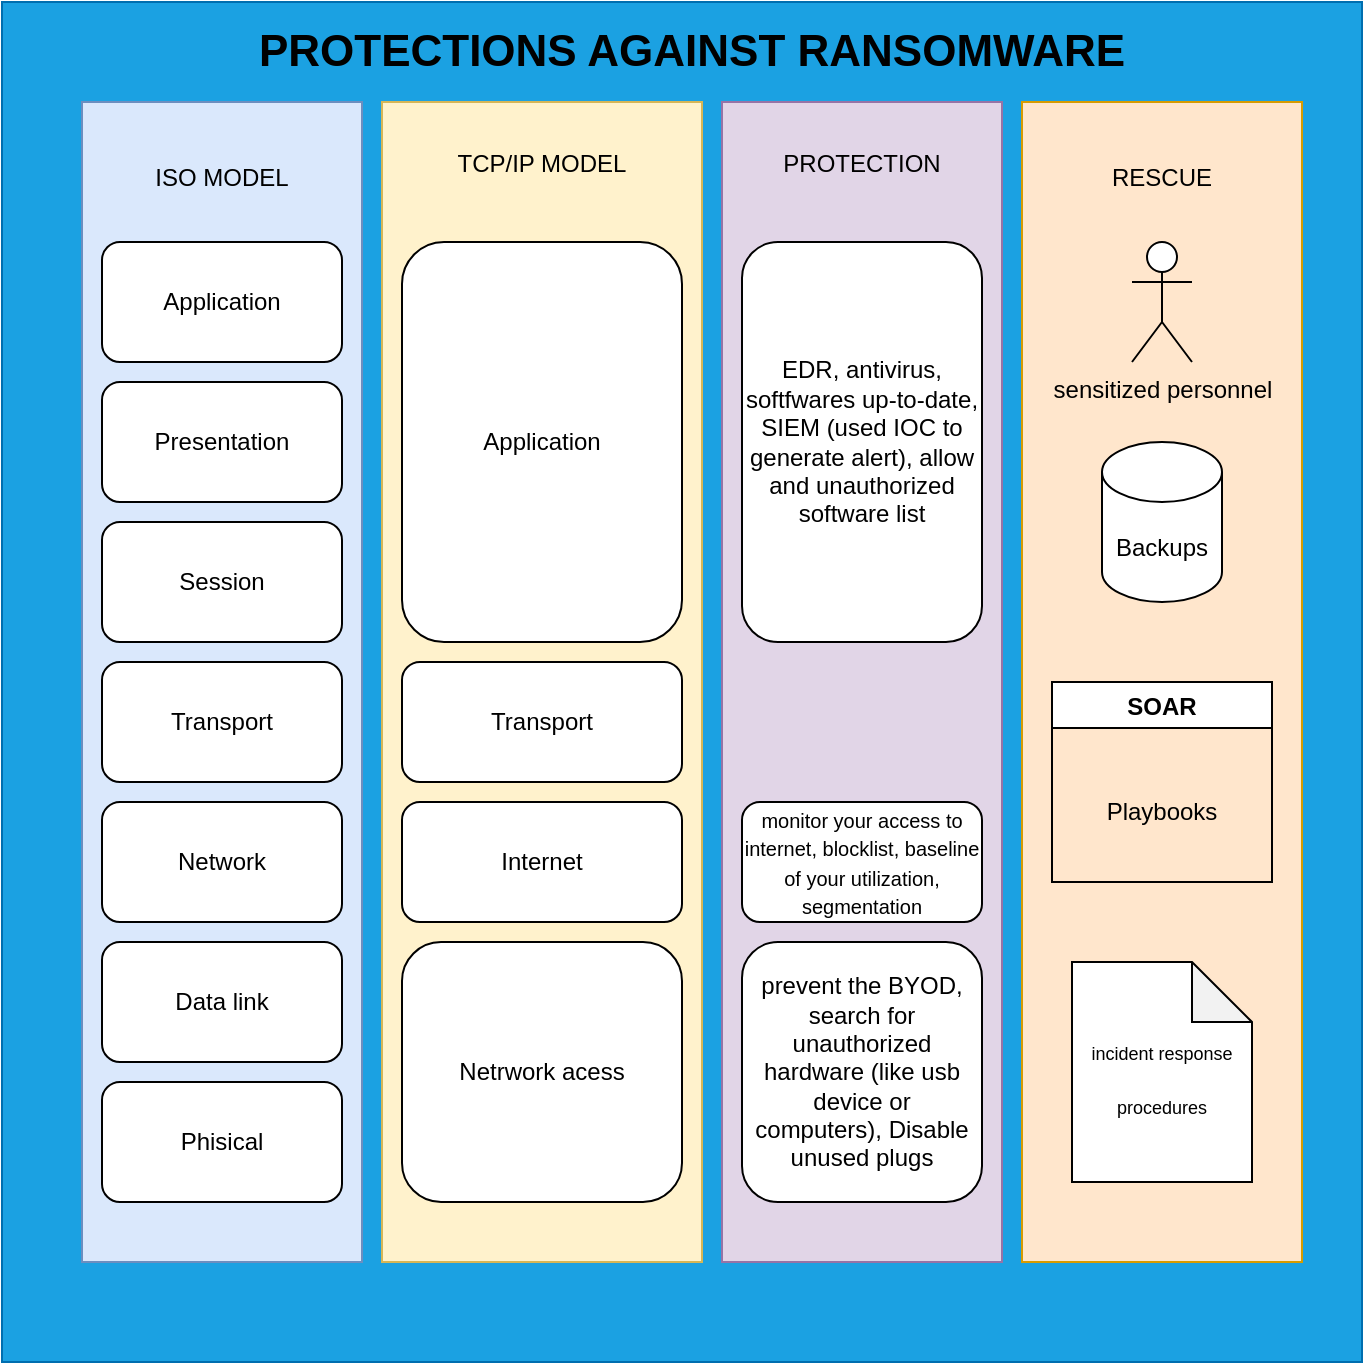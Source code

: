 <mxfile version="20.2.0" type="device"><diagram id="WkXFjrFlvrYXjH3i22Va" name="Page-1"><mxGraphModel dx="2021" dy="1116" grid="1" gridSize="10" guides="1" tooltips="1" connect="1" arrows="1" fold="1" page="1" pageScale="1" pageWidth="827" pageHeight="1169" math="0" shadow="0"><root><mxCell id="0"/><mxCell id="1" parent="0"/><mxCell id="h5AAAN9NkpwveShY_0NX-25" value="" style="whiteSpace=wrap;html=1;aspect=fixed;fillColor=#1ba1e2;fontColor=#ffffff;strokeColor=#006EAF;" parent="1" vertex="1"><mxGeometry x="90" y="90" width="680" height="680" as="geometry"/></mxCell><mxCell id="h5AAAN9NkpwveShY_0NX-18" value="PROTECTION&lt;br&gt;&lt;br&gt;&lt;br&gt;&lt;br&gt;&lt;br&gt;&lt;br&gt;&lt;br&gt;&lt;br&gt;&lt;br&gt;&lt;br&gt;&lt;br&gt;&lt;br&gt;&lt;br&gt;&lt;br&gt;&lt;br&gt;&lt;br&gt;&lt;br&gt;&lt;br&gt;&lt;br&gt;&lt;br&gt;&lt;br&gt;&lt;br&gt;&lt;br&gt;&lt;br&gt;&lt;br&gt;&lt;br&gt;&lt;br&gt;&lt;br&gt;&lt;br&gt;&lt;br&gt;&lt;br&gt;&lt;br&gt;&lt;br&gt;&lt;br&gt;&lt;br&gt;&lt;br&gt;&lt;br&gt;" style="rounded=0;whiteSpace=wrap;html=1;fillColor=#e1d5e7;strokeColor=#9673a6;" parent="1" vertex="1"><mxGeometry x="450" y="140" width="140" height="580" as="geometry"/></mxCell><mxCell id="h5AAAN9NkpwveShY_0NX-17" value="TCP/IP MODEL&lt;br&gt;&lt;br&gt;&lt;br&gt;&lt;br&gt;&lt;br&gt;&lt;br&gt;&lt;br&gt;&lt;br&gt;&lt;br&gt;&lt;br&gt;&lt;br&gt;&lt;br&gt;&lt;br&gt;&lt;br&gt;&lt;br&gt;&lt;br&gt;&lt;br&gt;&lt;br&gt;&lt;br&gt;&lt;br&gt;&lt;br&gt;&lt;br&gt;&lt;br&gt;&lt;br&gt;&lt;br&gt;&lt;br&gt;&lt;br&gt;&lt;br&gt;&lt;br&gt;&lt;br&gt;&lt;br&gt;&lt;br&gt;&lt;br&gt;&lt;br&gt;&lt;br&gt;&lt;br&gt;&lt;br&gt;" style="rounded=0;whiteSpace=wrap;html=1;fillColor=#fff2cc;strokeColor=#d6b656;" parent="1" vertex="1"><mxGeometry x="280" y="140" width="160" height="580" as="geometry"/></mxCell><mxCell id="h5AAAN9NkpwveShY_0NX-16" value="ISO MODEL&lt;br&gt;&lt;br&gt;&lt;br&gt;&lt;br&gt;&lt;br&gt;&lt;br&gt;&lt;br&gt;&lt;br&gt;&lt;br&gt;&lt;br&gt;&lt;br&gt;&lt;br&gt;&lt;br&gt;&lt;br&gt;&lt;br&gt;&lt;br&gt;&lt;br&gt;&lt;br&gt;&lt;br&gt;&lt;br&gt;&lt;br&gt;&lt;br&gt;&lt;br&gt;&lt;br&gt;&lt;br&gt;&lt;br&gt;&lt;br&gt;&lt;br&gt;&lt;br&gt;&lt;br&gt;&lt;br&gt;&lt;br&gt;&lt;br&gt;&lt;br&gt;&lt;br&gt;&lt;br&gt;" style="rounded=0;whiteSpace=wrap;html=1;fillColor=#dae8fc;strokeColor=#6c8ebf;" parent="1" vertex="1"><mxGeometry x="130" y="140" width="140" height="580" as="geometry"/></mxCell><mxCell id="h5AAAN9NkpwveShY_0NX-1" value="Presentation" style="rounded=1;whiteSpace=wrap;html=1;" parent="1" vertex="1"><mxGeometry x="140" y="280" width="120" height="60" as="geometry"/></mxCell><mxCell id="h5AAAN9NkpwveShY_0NX-2" value="Session" style="rounded=1;whiteSpace=wrap;html=1;" parent="1" vertex="1"><mxGeometry x="140" y="350" width="120" height="60" as="geometry"/></mxCell><mxCell id="h5AAAN9NkpwveShY_0NX-3" value="Netrwork acess" style="rounded=1;whiteSpace=wrap;html=1;" parent="1" vertex="1"><mxGeometry x="290" y="560" width="140" height="130" as="geometry"/></mxCell><mxCell id="h5AAAN9NkpwveShY_0NX-4" value="Application" style="rounded=1;whiteSpace=wrap;html=1;" parent="1" vertex="1"><mxGeometry x="140" y="210" width="120" height="60" as="geometry"/></mxCell><mxCell id="h5AAAN9NkpwveShY_0NX-5" value="Transport" style="rounded=1;whiteSpace=wrap;html=1;" parent="1" vertex="1"><mxGeometry x="290" y="420" width="140" height="60" as="geometry"/></mxCell><mxCell id="h5AAAN9NkpwveShY_0NX-6" value="Internet" style="rounded=1;whiteSpace=wrap;html=1;" parent="1" vertex="1"><mxGeometry x="290" y="490" width="140" height="60" as="geometry"/></mxCell><mxCell id="h5AAAN9NkpwveShY_0NX-7" value="Phisical" style="rounded=1;whiteSpace=wrap;html=1;" parent="1" vertex="1"><mxGeometry x="140" y="630" width="120" height="60" as="geometry"/></mxCell><mxCell id="h5AAAN9NkpwveShY_0NX-8" value="Data link" style="rounded=1;whiteSpace=wrap;html=1;" parent="1" vertex="1"><mxGeometry x="140" y="560" width="120" height="60" as="geometry"/></mxCell><mxCell id="h5AAAN9NkpwveShY_0NX-9" value="Transport" style="rounded=1;whiteSpace=wrap;html=1;" parent="1" vertex="1"><mxGeometry x="140" y="420" width="120" height="60" as="geometry"/></mxCell><mxCell id="h5AAAN9NkpwveShY_0NX-10" value="Network" style="rounded=1;whiteSpace=wrap;html=1;" parent="1" vertex="1"><mxGeometry x="140" y="490" width="120" height="60" as="geometry"/></mxCell><mxCell id="h5AAAN9NkpwveShY_0NX-12" value="Application" style="rounded=1;whiteSpace=wrap;html=1;" parent="1" vertex="1"><mxGeometry x="290" y="210" width="140" height="200" as="geometry"/></mxCell><mxCell id="h5AAAN9NkpwveShY_0NX-13" value="EDR, antivirus, softfwares up-to-date, SIEM (used IOC to generate alert), allow and unauthorized software list" style="rounded=1;whiteSpace=wrap;html=1;" parent="1" vertex="1"><mxGeometry x="460" y="210" width="120" height="200" as="geometry"/></mxCell><mxCell id="h5AAAN9NkpwveShY_0NX-14" value="&lt;font style=&quot;font-size: 10px&quot;&gt;monitor your access to internet, blocklist, baseline of your utilization, segmentation&lt;/font&gt;" style="rounded=1;whiteSpace=wrap;html=1;" parent="1" vertex="1"><mxGeometry x="460" y="490" width="120" height="60" as="geometry"/></mxCell><mxCell id="h5AAAN9NkpwveShY_0NX-15" value="prevent the BYOD, search for unauthorized hardware (like usb device or computers),&amp;nbsp;Disable unused plugs" style="rounded=1;whiteSpace=wrap;html=1;" parent="1" vertex="1"><mxGeometry x="460" y="560" width="120" height="130" as="geometry"/></mxCell><mxCell id="h5AAAN9NkpwveShY_0NX-21" value="RESCUE&lt;br&gt;&lt;br&gt;&lt;br&gt;&lt;br&gt;&lt;br&gt;&lt;br&gt;&lt;br&gt;&lt;br&gt;&lt;br&gt;&lt;br&gt;&lt;br&gt;&lt;br&gt;&lt;br&gt;&lt;br&gt;&lt;br&gt;&lt;br&gt;&lt;br&gt;&lt;br&gt;&lt;br&gt;&lt;br&gt;&lt;br&gt;&lt;br&gt;Playbooks&lt;br&gt;&lt;br&gt;&lt;br&gt;&lt;br&gt;&lt;br&gt;&lt;br&gt;&lt;br&gt;&lt;br&gt;&lt;br&gt;&lt;br&gt;&lt;br&gt;&lt;br&gt;&lt;br&gt;&lt;br&gt;" style="rounded=0;whiteSpace=wrap;html=1;fillColor=#ffe6cc;strokeColor=#d79b00;" parent="1" vertex="1"><mxGeometry x="600" y="140" width="140" height="580" as="geometry"/></mxCell><mxCell id="h5AAAN9NkpwveShY_0NX-22" value="sensitized personnel" style="shape=umlActor;verticalLabelPosition=bottom;verticalAlign=top;html=1;outlineConnect=0;" parent="1" vertex="1"><mxGeometry x="655" y="210" width="30" height="60" as="geometry"/></mxCell><mxCell id="h5AAAN9NkpwveShY_0NX-23" value="Backups" style="shape=cylinder3;whiteSpace=wrap;html=1;boundedLbl=1;backgroundOutline=1;size=15;" parent="1" vertex="1"><mxGeometry x="640" y="310" width="60" height="80" as="geometry"/></mxCell><mxCell id="h5AAAN9NkpwveShY_0NX-24" value="SOAR" style="swimlane;" parent="1" vertex="1"><mxGeometry x="615" y="430" width="110" height="100" as="geometry"/></mxCell><mxCell id="h5AAAN9NkpwveShY_0NX-26" value="&lt;b&gt;&lt;font style=&quot;font-size: 22px&quot;&gt;PROTECTIONS AGAINST RANSOMWARE&lt;/font&gt;&lt;/b&gt;" style="text;html=1;strokeColor=none;fillColor=none;align=center;verticalAlign=middle;whiteSpace=wrap;rounded=0;" parent="1" vertex="1"><mxGeometry x="130" y="100" width="610" height="30" as="geometry"/></mxCell><mxCell id="h5AAAN9NkpwveShY_0NX-28" value="&lt;font style=&quot;font-size: 9px&quot;&gt;incident response procedures&lt;/font&gt;" style="shape=note;whiteSpace=wrap;html=1;backgroundOutline=1;darkOpacity=0.05;fontSize=22;" parent="1" vertex="1"><mxGeometry x="625" y="570" width="90" height="110" as="geometry"/></mxCell></root></mxGraphModel></diagram></mxfile>